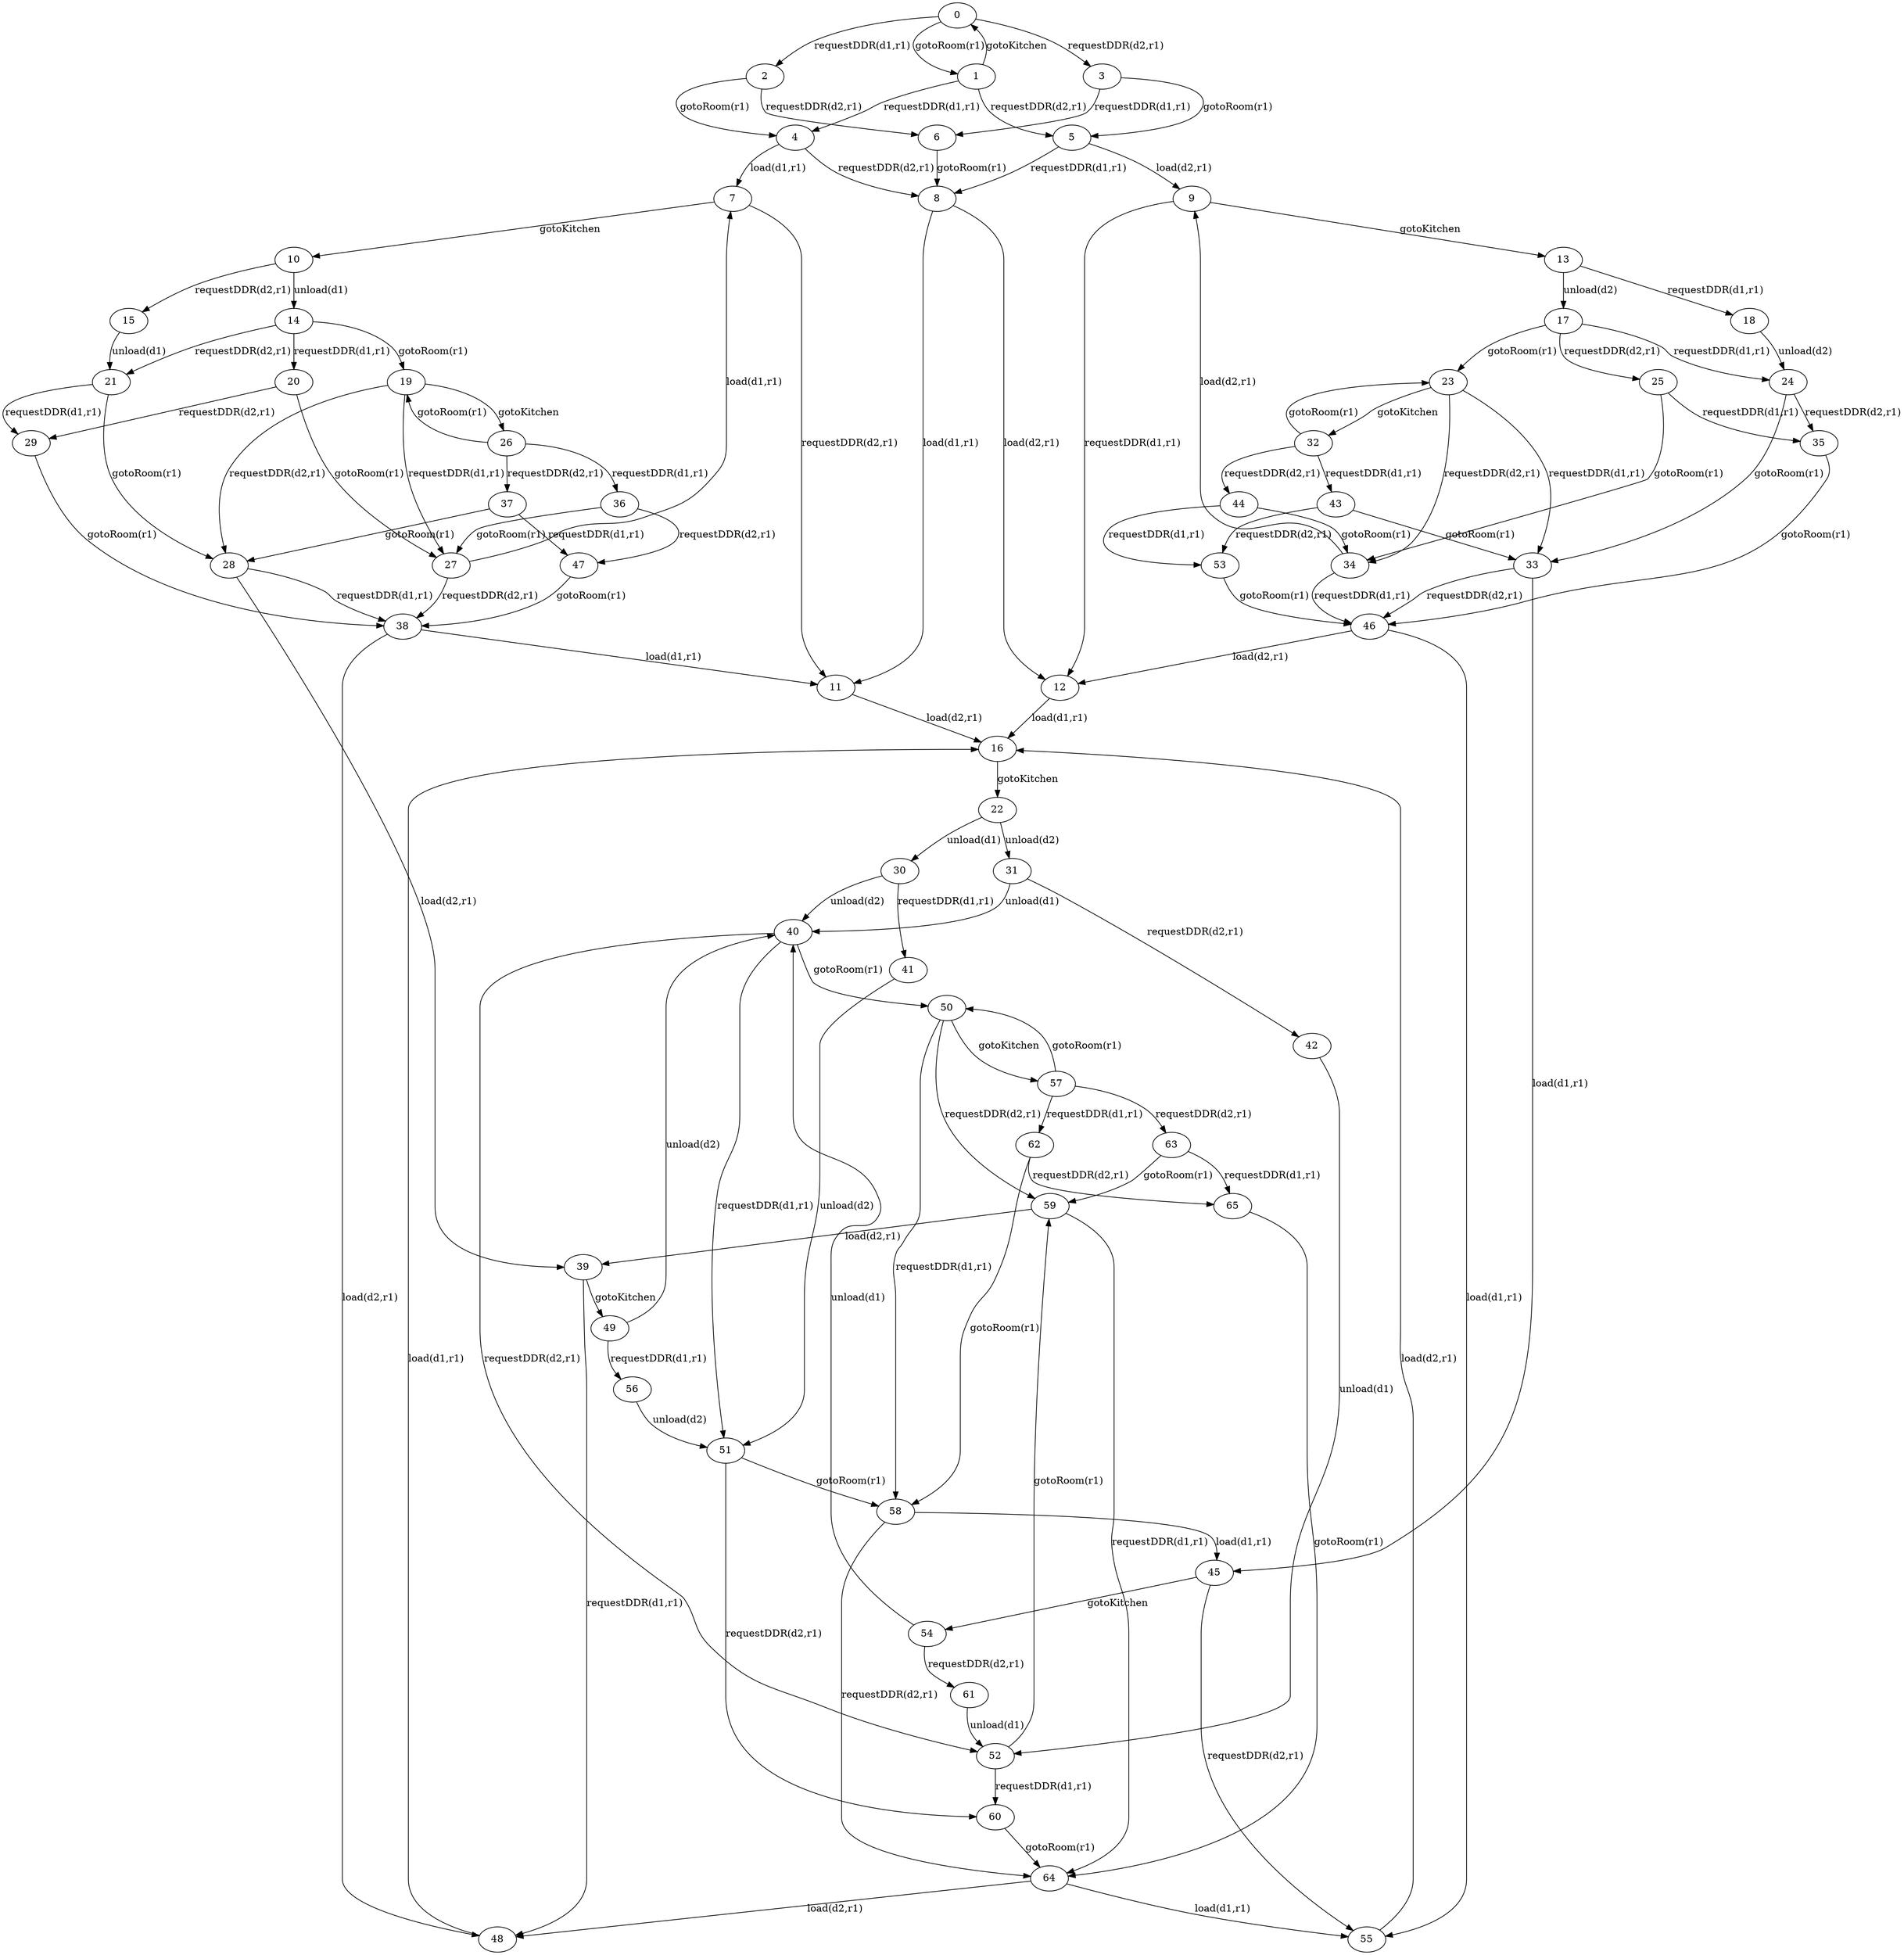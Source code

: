 digraph G {
	0;
	1;
	2;
	3;
	4;
	5;
	6;
	7;
	8;
	9;
	10;
	11;
	12;
	13;
	14;
	15;
	16;
	17;
	18;
	19;
	20;
	21;
	22;
	23;
	24;
	25;
	26;
	27;
	28;
	29;
	30;
	31;
	32;
	33;
	34;
	35;
	36;
	37;
	38;
	39;
	40;
	41;
	42;
	43;
	44;
	45;
	46;
	47;
	48;
	49;
	50;
	51;
	52;
	53;
	54;
	55;
	56;
	57;
	58;
	59;
	60;
	61;
	62;
	63;
	64;
	65;
	0 -> 1 [label="gotoRoom(r1)"];
	0 -> 2 [label="requestDDR(d1,r1)"];
	0 -> 3 [label="requestDDR(d2,r1)"];
	1 -> 0 [label="gotoKitchen"];
	1 -> 4 [label="requestDDR(d1,r1)"];
	1 -> 5 [label="requestDDR(d2,r1)"];
	2 -> 4 [label="gotoRoom(r1)"];
	2 -> 6 [label="requestDDR(d2,r1)"];
	3 -> 5 [label="gotoRoom(r1)"];
	3 -> 6 [label="requestDDR(d1,r1)"];
	4 -> 7 [label="load(d1,r1)"];
	4 -> 8 [label="requestDDR(d2,r1)"];
	5 -> 9 [label="load(d2,r1)"];
	5 -> 8 [label="requestDDR(d1,r1)"];
	6 -> 8 [label="gotoRoom(r1)"];
	7 -> 10 [label="gotoKitchen"];
	7 -> 11 [label="requestDDR(d2,r1)"];
	8 -> 11 [label="load(d1,r1)"];
	8 -> 12 [label="load(d2,r1)"];
	9 -> 13 [label="gotoKitchen"];
	9 -> 12 [label="requestDDR(d1,r1)"];
	10 -> 14 [label="unload(d1)"];
	10 -> 15 [label="requestDDR(d2,r1)"];
	11 -> 16 [label="load(d2,r1)"];
	12 -> 16 [label="load(d1,r1)"];
	13 -> 17 [label="unload(d2)"];
	13 -> 18 [label="requestDDR(d1,r1)"];
	14 -> 19 [label="gotoRoom(r1)"];
	14 -> 20 [label="requestDDR(d1,r1)"];
	14 -> 21 [label="requestDDR(d2,r1)"];
	15 -> 21 [label="unload(d1)"];
	16 -> 22 [label="gotoKitchen"];
	17 -> 23 [label="gotoRoom(r1)"];
	17 -> 24 [label="requestDDR(d1,r1)"];
	17 -> 25 [label="requestDDR(d2,r1)"];
	18 -> 24 [label="unload(d2)"];
	19 -> 26 [label="gotoKitchen"];
	19 -> 27 [label="requestDDR(d1,r1)"];
	19 -> 28 [label="requestDDR(d2,r1)"];
	20 -> 27 [label="gotoRoom(r1)"];
	20 -> 29 [label="requestDDR(d2,r1)"];
	21 -> 28 [label="gotoRoom(r1)"];
	21 -> 29 [label="requestDDR(d1,r1)"];
	22 -> 30 [label="unload(d1)"];
	22 -> 31 [label="unload(d2)"];
	23 -> 32 [label="gotoKitchen"];
	23 -> 33 [label="requestDDR(d1,r1)"];
	23 -> 34 [label="requestDDR(d2,r1)"];
	24 -> 33 [label="gotoRoom(r1)"];
	24 -> 35 [label="requestDDR(d2,r1)"];
	25 -> 34 [label="gotoRoom(r1)"];
	25 -> 35 [label="requestDDR(d1,r1)"];
	26 -> 19 [label="gotoRoom(r1)"];
	26 -> 36 [label="requestDDR(d1,r1)"];
	26 -> 37 [label="requestDDR(d2,r1)"];
	27 -> 7 [label="load(d1,r1)"];
	27 -> 38 [label="requestDDR(d2,r1)"];
	28 -> 39 [label="load(d2,r1)"];
	28 -> 38 [label="requestDDR(d1,r1)"];
	29 -> 38 [label="gotoRoom(r1)"];
	30 -> 40 [label="unload(d2)"];
	30 -> 41 [label="requestDDR(d1,r1)"];
	31 -> 40 [label="unload(d1)"];
	31 -> 42 [label="requestDDR(d2,r1)"];
	32 -> 23 [label="gotoRoom(r1)"];
	32 -> 43 [label="requestDDR(d1,r1)"];
	32 -> 44 [label="requestDDR(d2,r1)"];
	33 -> 45 [label="load(d1,r1)"];
	33 -> 46 [label="requestDDR(d2,r1)"];
	34 -> 9 [label="load(d2,r1)"];
	34 -> 46 [label="requestDDR(d1,r1)"];
	35 -> 46 [label="gotoRoom(r1)"];
	36 -> 27 [label="gotoRoom(r1)"];
	36 -> 47 [label="requestDDR(d2,r1)"];
	37 -> 28 [label="gotoRoom(r1)"];
	37 -> 47 [label="requestDDR(d1,r1)"];
	38 -> 11 [label="load(d1,r1)"];
	38 -> 48 [label="load(d2,r1)"];
	39 -> 49 [label="gotoKitchen"];
	39 -> 48 [label="requestDDR(d1,r1)"];
	40 -> 50 [label="gotoRoom(r1)"];
	40 -> 51 [label="requestDDR(d1,r1)"];
	40 -> 52 [label="requestDDR(d2,r1)"];
	41 -> 51 [label="unload(d2)"];
	42 -> 52 [label="unload(d1)"];
	43 -> 33 [label="gotoRoom(r1)"];
	43 -> 53 [label="requestDDR(d2,r1)"];
	44 -> 34 [label="gotoRoom(r1)"];
	44 -> 53 [label="requestDDR(d1,r1)"];
	45 -> 54 [label="gotoKitchen"];
	45 -> 55 [label="requestDDR(d2,r1)"];
	46 -> 55 [label="load(d1,r1)"];
	46 -> 12 [label="load(d2,r1)"];
	47 -> 38 [label="gotoRoom(r1)"];
	48 -> 16 [label="load(d1,r1)"];
	49 -> 40 [label="unload(d2)"];
	49 -> 56 [label="requestDDR(d1,r1)"];
	50 -> 57 [label="gotoKitchen"];
	50 -> 58 [label="requestDDR(d1,r1)"];
	50 -> 59 [label="requestDDR(d2,r1)"];
	51 -> 58 [label="gotoRoom(r1)"];
	51 -> 60 [label="requestDDR(d2,r1)"];
	52 -> 59 [label="gotoRoom(r1)"];
	52 -> 60 [label="requestDDR(d1,r1)"];
	53 -> 46 [label="gotoRoom(r1)"];
	54 -> 40 [label="unload(d1)"];
	54 -> 61 [label="requestDDR(d2,r1)"];
	55 -> 16 [label="load(d2,r1)"];
	56 -> 51 [label="unload(d2)"];
	57 -> 50 [label="gotoRoom(r1)"];
	57 -> 62 [label="requestDDR(d1,r1)"];
	57 -> 63 [label="requestDDR(d2,r1)"];
	58 -> 45 [label="load(d1,r1)"];
	58 -> 64 [label="requestDDR(d2,r1)"];
	59 -> 39 [label="load(d2,r1)"];
	59 -> 64 [label="requestDDR(d1,r1)"];
	60 -> 64 [label="gotoRoom(r1)"];
	61 -> 52 [label="unload(d1)"];
	62 -> 58 [label="gotoRoom(r1)"];
	62 -> 65 [label="requestDDR(d2,r1)"];
	63 -> 59 [label="gotoRoom(r1)"];
	63 -> 65 [label="requestDDR(d1,r1)"];
	64 -> 55 [label="load(d1,r1)"];
	64 -> 48 [label="load(d2,r1)"];
	65 -> 64 [label="gotoRoom(r1)"];
}
